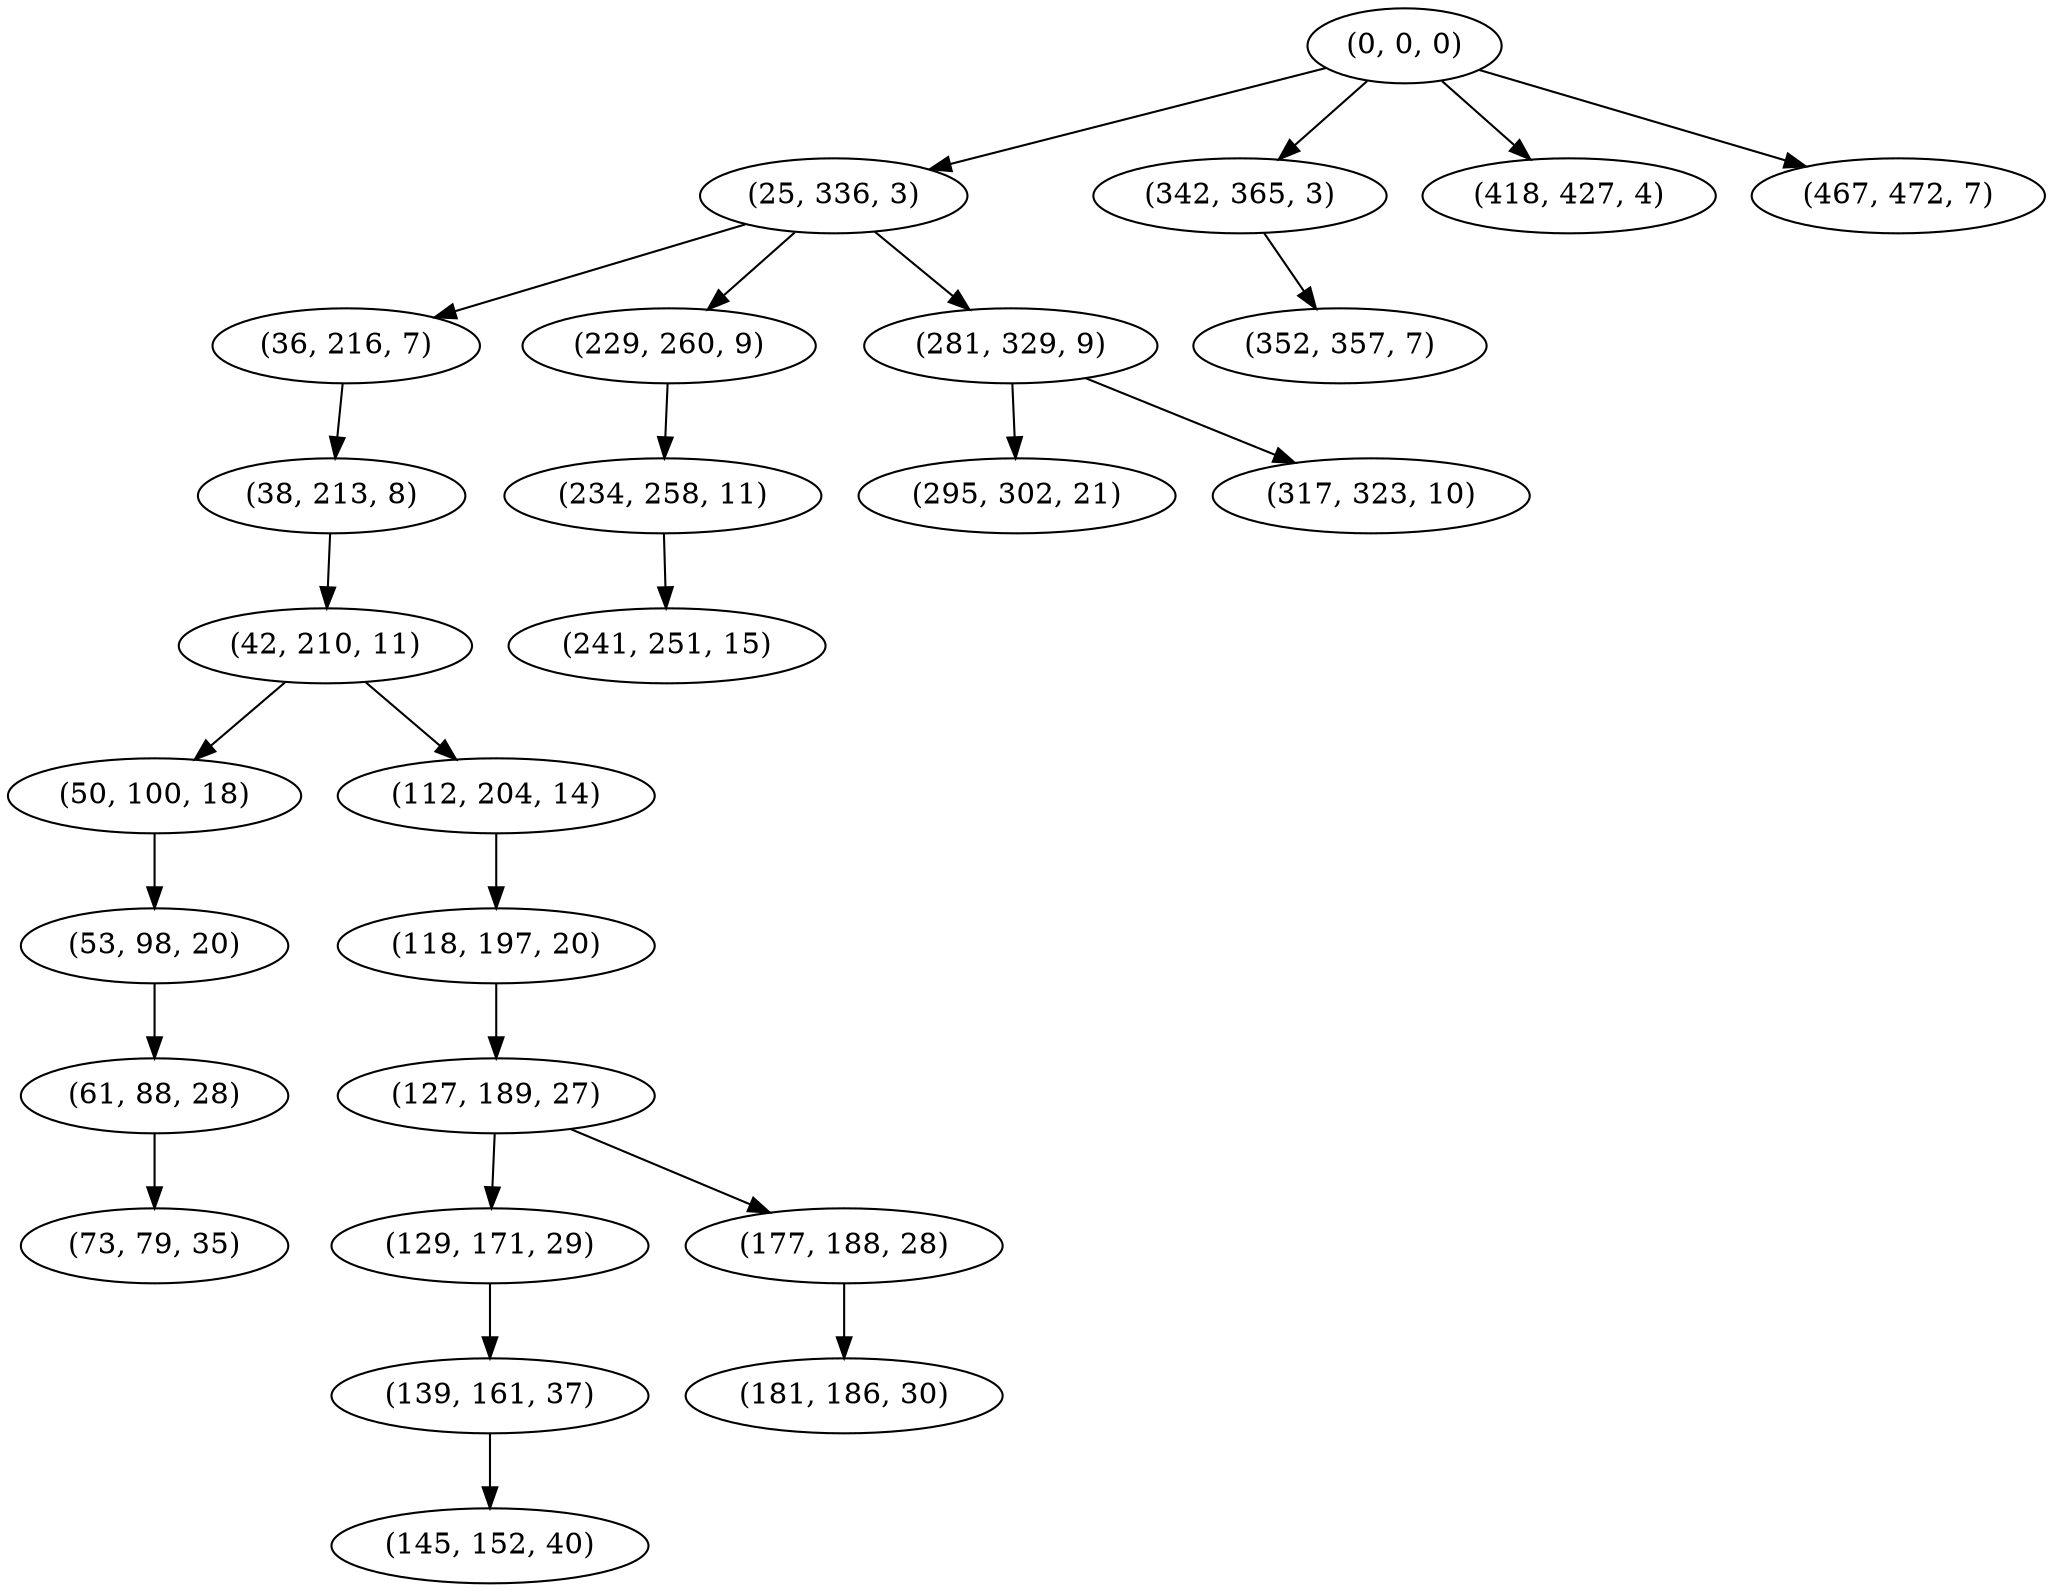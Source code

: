 digraph tree {
    "(0, 0, 0)";
    "(25, 336, 3)";
    "(36, 216, 7)";
    "(38, 213, 8)";
    "(42, 210, 11)";
    "(50, 100, 18)";
    "(53, 98, 20)";
    "(61, 88, 28)";
    "(73, 79, 35)";
    "(112, 204, 14)";
    "(118, 197, 20)";
    "(127, 189, 27)";
    "(129, 171, 29)";
    "(139, 161, 37)";
    "(145, 152, 40)";
    "(177, 188, 28)";
    "(181, 186, 30)";
    "(229, 260, 9)";
    "(234, 258, 11)";
    "(241, 251, 15)";
    "(281, 329, 9)";
    "(295, 302, 21)";
    "(317, 323, 10)";
    "(342, 365, 3)";
    "(352, 357, 7)";
    "(418, 427, 4)";
    "(467, 472, 7)";
    "(0, 0, 0)" -> "(25, 336, 3)";
    "(0, 0, 0)" -> "(342, 365, 3)";
    "(0, 0, 0)" -> "(418, 427, 4)";
    "(0, 0, 0)" -> "(467, 472, 7)";
    "(25, 336, 3)" -> "(36, 216, 7)";
    "(25, 336, 3)" -> "(229, 260, 9)";
    "(25, 336, 3)" -> "(281, 329, 9)";
    "(36, 216, 7)" -> "(38, 213, 8)";
    "(38, 213, 8)" -> "(42, 210, 11)";
    "(42, 210, 11)" -> "(50, 100, 18)";
    "(42, 210, 11)" -> "(112, 204, 14)";
    "(50, 100, 18)" -> "(53, 98, 20)";
    "(53, 98, 20)" -> "(61, 88, 28)";
    "(61, 88, 28)" -> "(73, 79, 35)";
    "(112, 204, 14)" -> "(118, 197, 20)";
    "(118, 197, 20)" -> "(127, 189, 27)";
    "(127, 189, 27)" -> "(129, 171, 29)";
    "(127, 189, 27)" -> "(177, 188, 28)";
    "(129, 171, 29)" -> "(139, 161, 37)";
    "(139, 161, 37)" -> "(145, 152, 40)";
    "(177, 188, 28)" -> "(181, 186, 30)";
    "(229, 260, 9)" -> "(234, 258, 11)";
    "(234, 258, 11)" -> "(241, 251, 15)";
    "(281, 329, 9)" -> "(295, 302, 21)";
    "(281, 329, 9)" -> "(317, 323, 10)";
    "(342, 365, 3)" -> "(352, 357, 7)";
}
